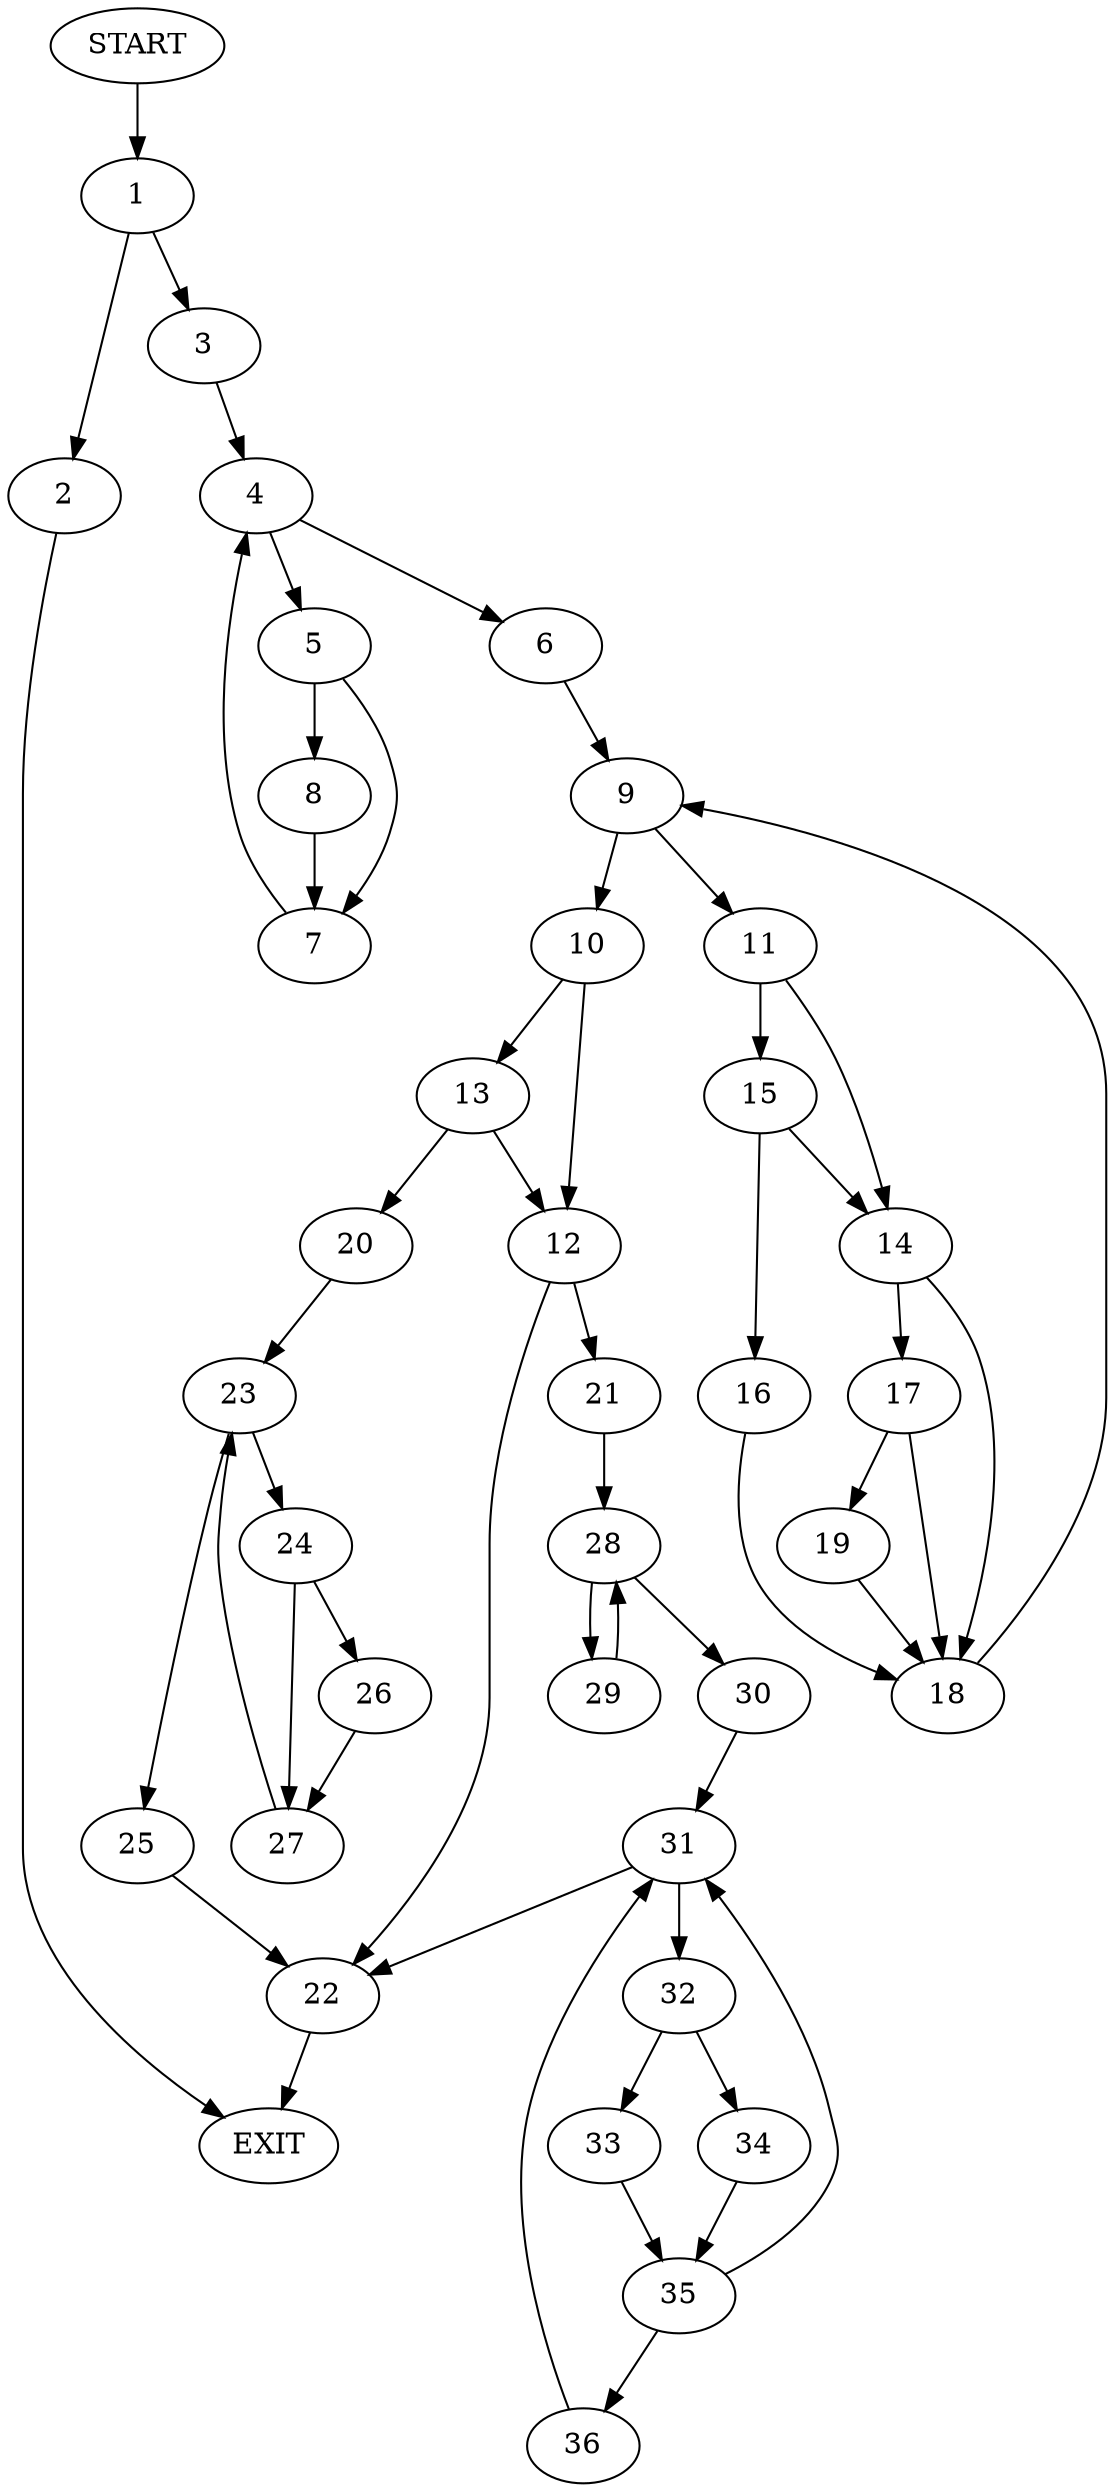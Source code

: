 digraph {
0 [label="START"]
37 [label="EXIT"]
0 -> 1
1 -> 2
1 -> 3
2 -> 37
3 -> 4
4 -> 5
4 -> 6
5 -> 7
5 -> 8
6 -> 9
8 -> 7
7 -> 4
9 -> 10
9 -> 11
10 -> 12
10 -> 13
11 -> 14
11 -> 15
15 -> 14
15 -> 16
14 -> 17
14 -> 18
16 -> 18
18 -> 9
17 -> 18
17 -> 19
19 -> 18
13 -> 20
13 -> 12
12 -> 21
12 -> 22
20 -> 23
23 -> 24
23 -> 25
25 -> 22
24 -> 26
24 -> 27
26 -> 27
27 -> 23
22 -> 37
21 -> 28
28 -> 29
28 -> 30
30 -> 31
29 -> 28
31 -> 32
31 -> 22
32 -> 33
32 -> 34
33 -> 35
34 -> 35
35 -> 36
35 -> 31
36 -> 31
}
